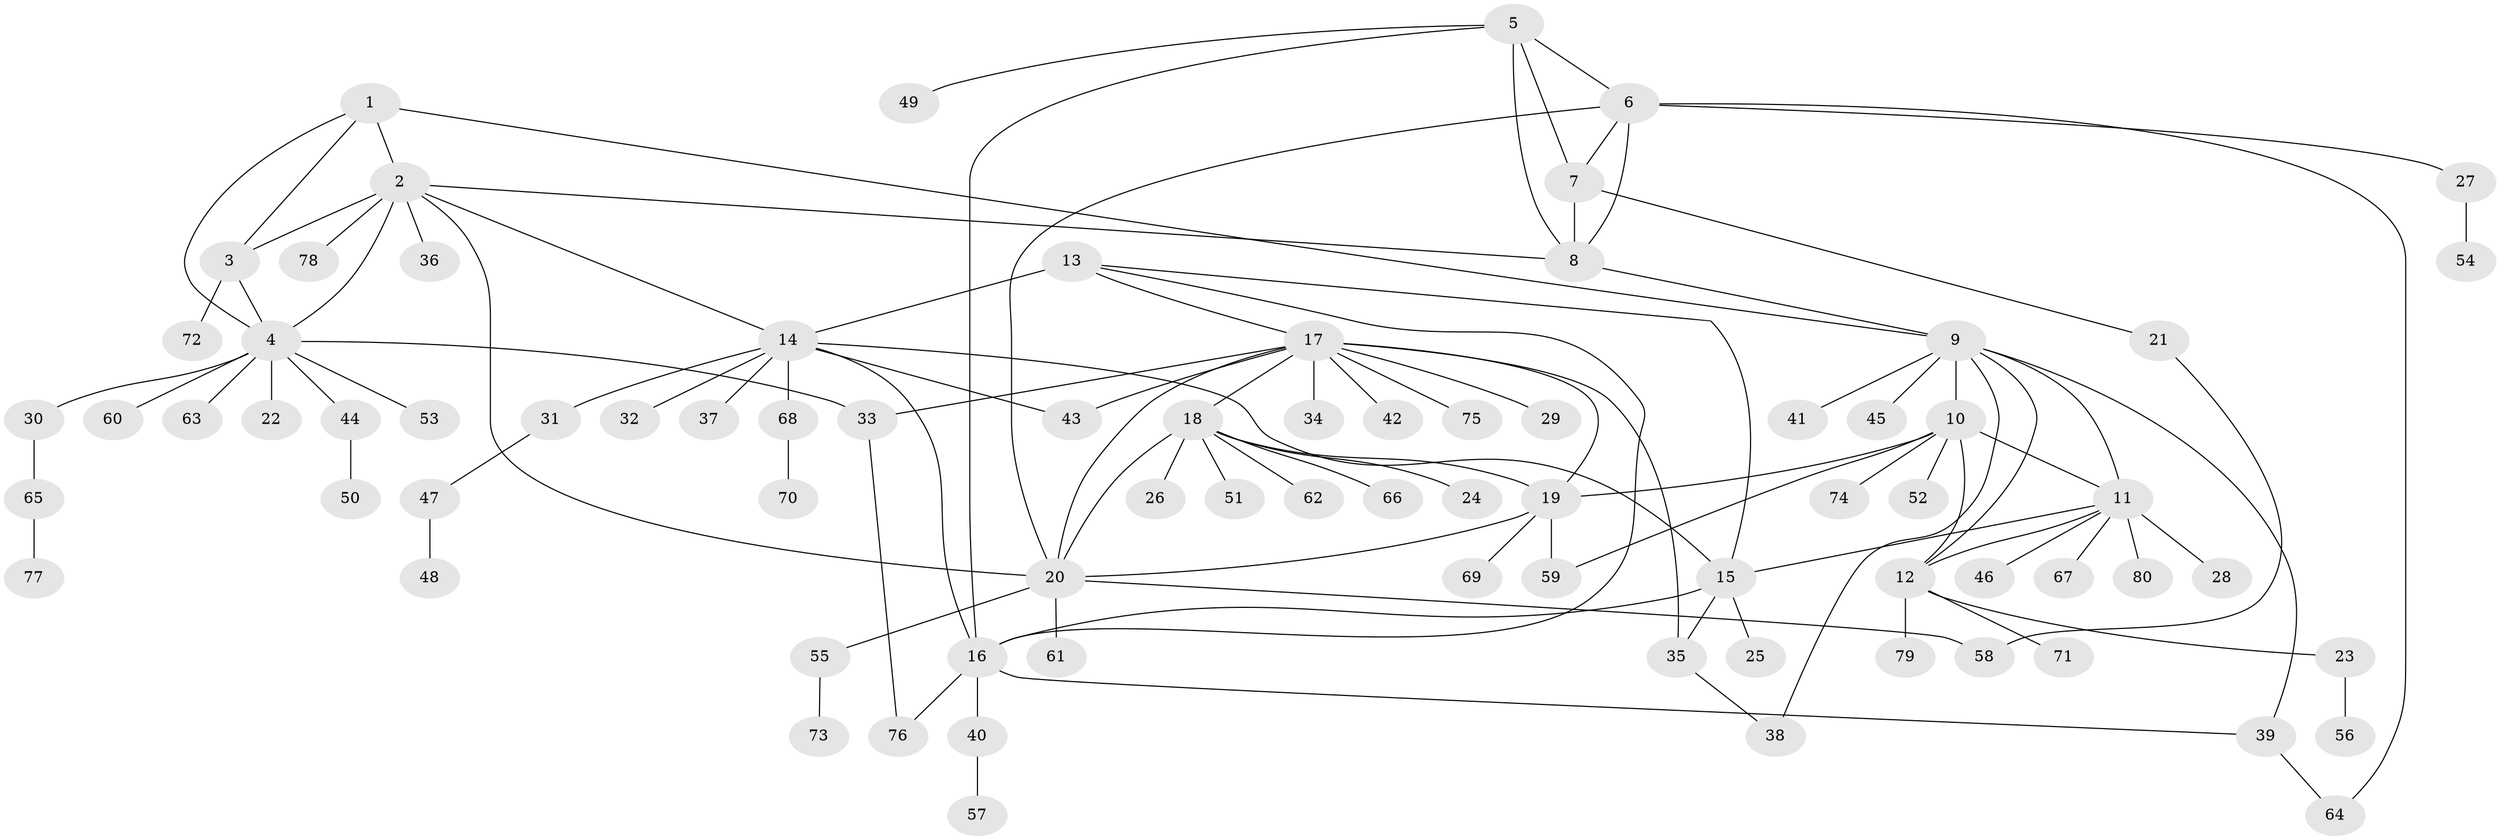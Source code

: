 // coarse degree distribution, {10: 0.034482758620689655, 9: 0.05172413793103448, 3: 0.05172413793103448, 6: 0.05172413793103448, 11: 0.017241379310344827, 4: 0.017241379310344827, 7: 0.034482758620689655, 2: 0.13793103448275862, 1: 0.603448275862069}
// Generated by graph-tools (version 1.1) at 2025/52/02/27/25 19:52:17]
// undirected, 80 vertices, 109 edges
graph export_dot {
graph [start="1"]
  node [color=gray90,style=filled];
  1;
  2;
  3;
  4;
  5;
  6;
  7;
  8;
  9;
  10;
  11;
  12;
  13;
  14;
  15;
  16;
  17;
  18;
  19;
  20;
  21;
  22;
  23;
  24;
  25;
  26;
  27;
  28;
  29;
  30;
  31;
  32;
  33;
  34;
  35;
  36;
  37;
  38;
  39;
  40;
  41;
  42;
  43;
  44;
  45;
  46;
  47;
  48;
  49;
  50;
  51;
  52;
  53;
  54;
  55;
  56;
  57;
  58;
  59;
  60;
  61;
  62;
  63;
  64;
  65;
  66;
  67;
  68;
  69;
  70;
  71;
  72;
  73;
  74;
  75;
  76;
  77;
  78;
  79;
  80;
  1 -- 2;
  1 -- 3;
  1 -- 4;
  1 -- 9;
  2 -- 3;
  2 -- 4;
  2 -- 8;
  2 -- 14;
  2 -- 20;
  2 -- 36;
  2 -- 78;
  3 -- 4;
  3 -- 72;
  4 -- 22;
  4 -- 30;
  4 -- 33;
  4 -- 44;
  4 -- 53;
  4 -- 60;
  4 -- 63;
  5 -- 6;
  5 -- 7;
  5 -- 8;
  5 -- 16;
  5 -- 49;
  6 -- 7;
  6 -- 8;
  6 -- 20;
  6 -- 27;
  6 -- 64;
  7 -- 8;
  7 -- 21;
  8 -- 9;
  9 -- 10;
  9 -- 11;
  9 -- 12;
  9 -- 38;
  9 -- 39;
  9 -- 41;
  9 -- 45;
  10 -- 11;
  10 -- 12;
  10 -- 19;
  10 -- 52;
  10 -- 59;
  10 -- 74;
  11 -- 12;
  11 -- 15;
  11 -- 28;
  11 -- 46;
  11 -- 67;
  11 -- 80;
  12 -- 23;
  12 -- 71;
  12 -- 79;
  13 -- 14;
  13 -- 15;
  13 -- 16;
  13 -- 17;
  14 -- 15;
  14 -- 16;
  14 -- 31;
  14 -- 32;
  14 -- 37;
  14 -- 43;
  14 -- 68;
  15 -- 16;
  15 -- 25;
  15 -- 35;
  16 -- 39;
  16 -- 40;
  16 -- 76;
  17 -- 18;
  17 -- 19;
  17 -- 20;
  17 -- 29;
  17 -- 33;
  17 -- 34;
  17 -- 35;
  17 -- 42;
  17 -- 43;
  17 -- 75;
  18 -- 19;
  18 -- 20;
  18 -- 24;
  18 -- 26;
  18 -- 51;
  18 -- 62;
  18 -- 66;
  19 -- 20;
  19 -- 59;
  19 -- 69;
  20 -- 55;
  20 -- 58;
  20 -- 61;
  21 -- 58;
  23 -- 56;
  27 -- 54;
  30 -- 65;
  31 -- 47;
  33 -- 76;
  35 -- 38;
  39 -- 64;
  40 -- 57;
  44 -- 50;
  47 -- 48;
  55 -- 73;
  65 -- 77;
  68 -- 70;
}
